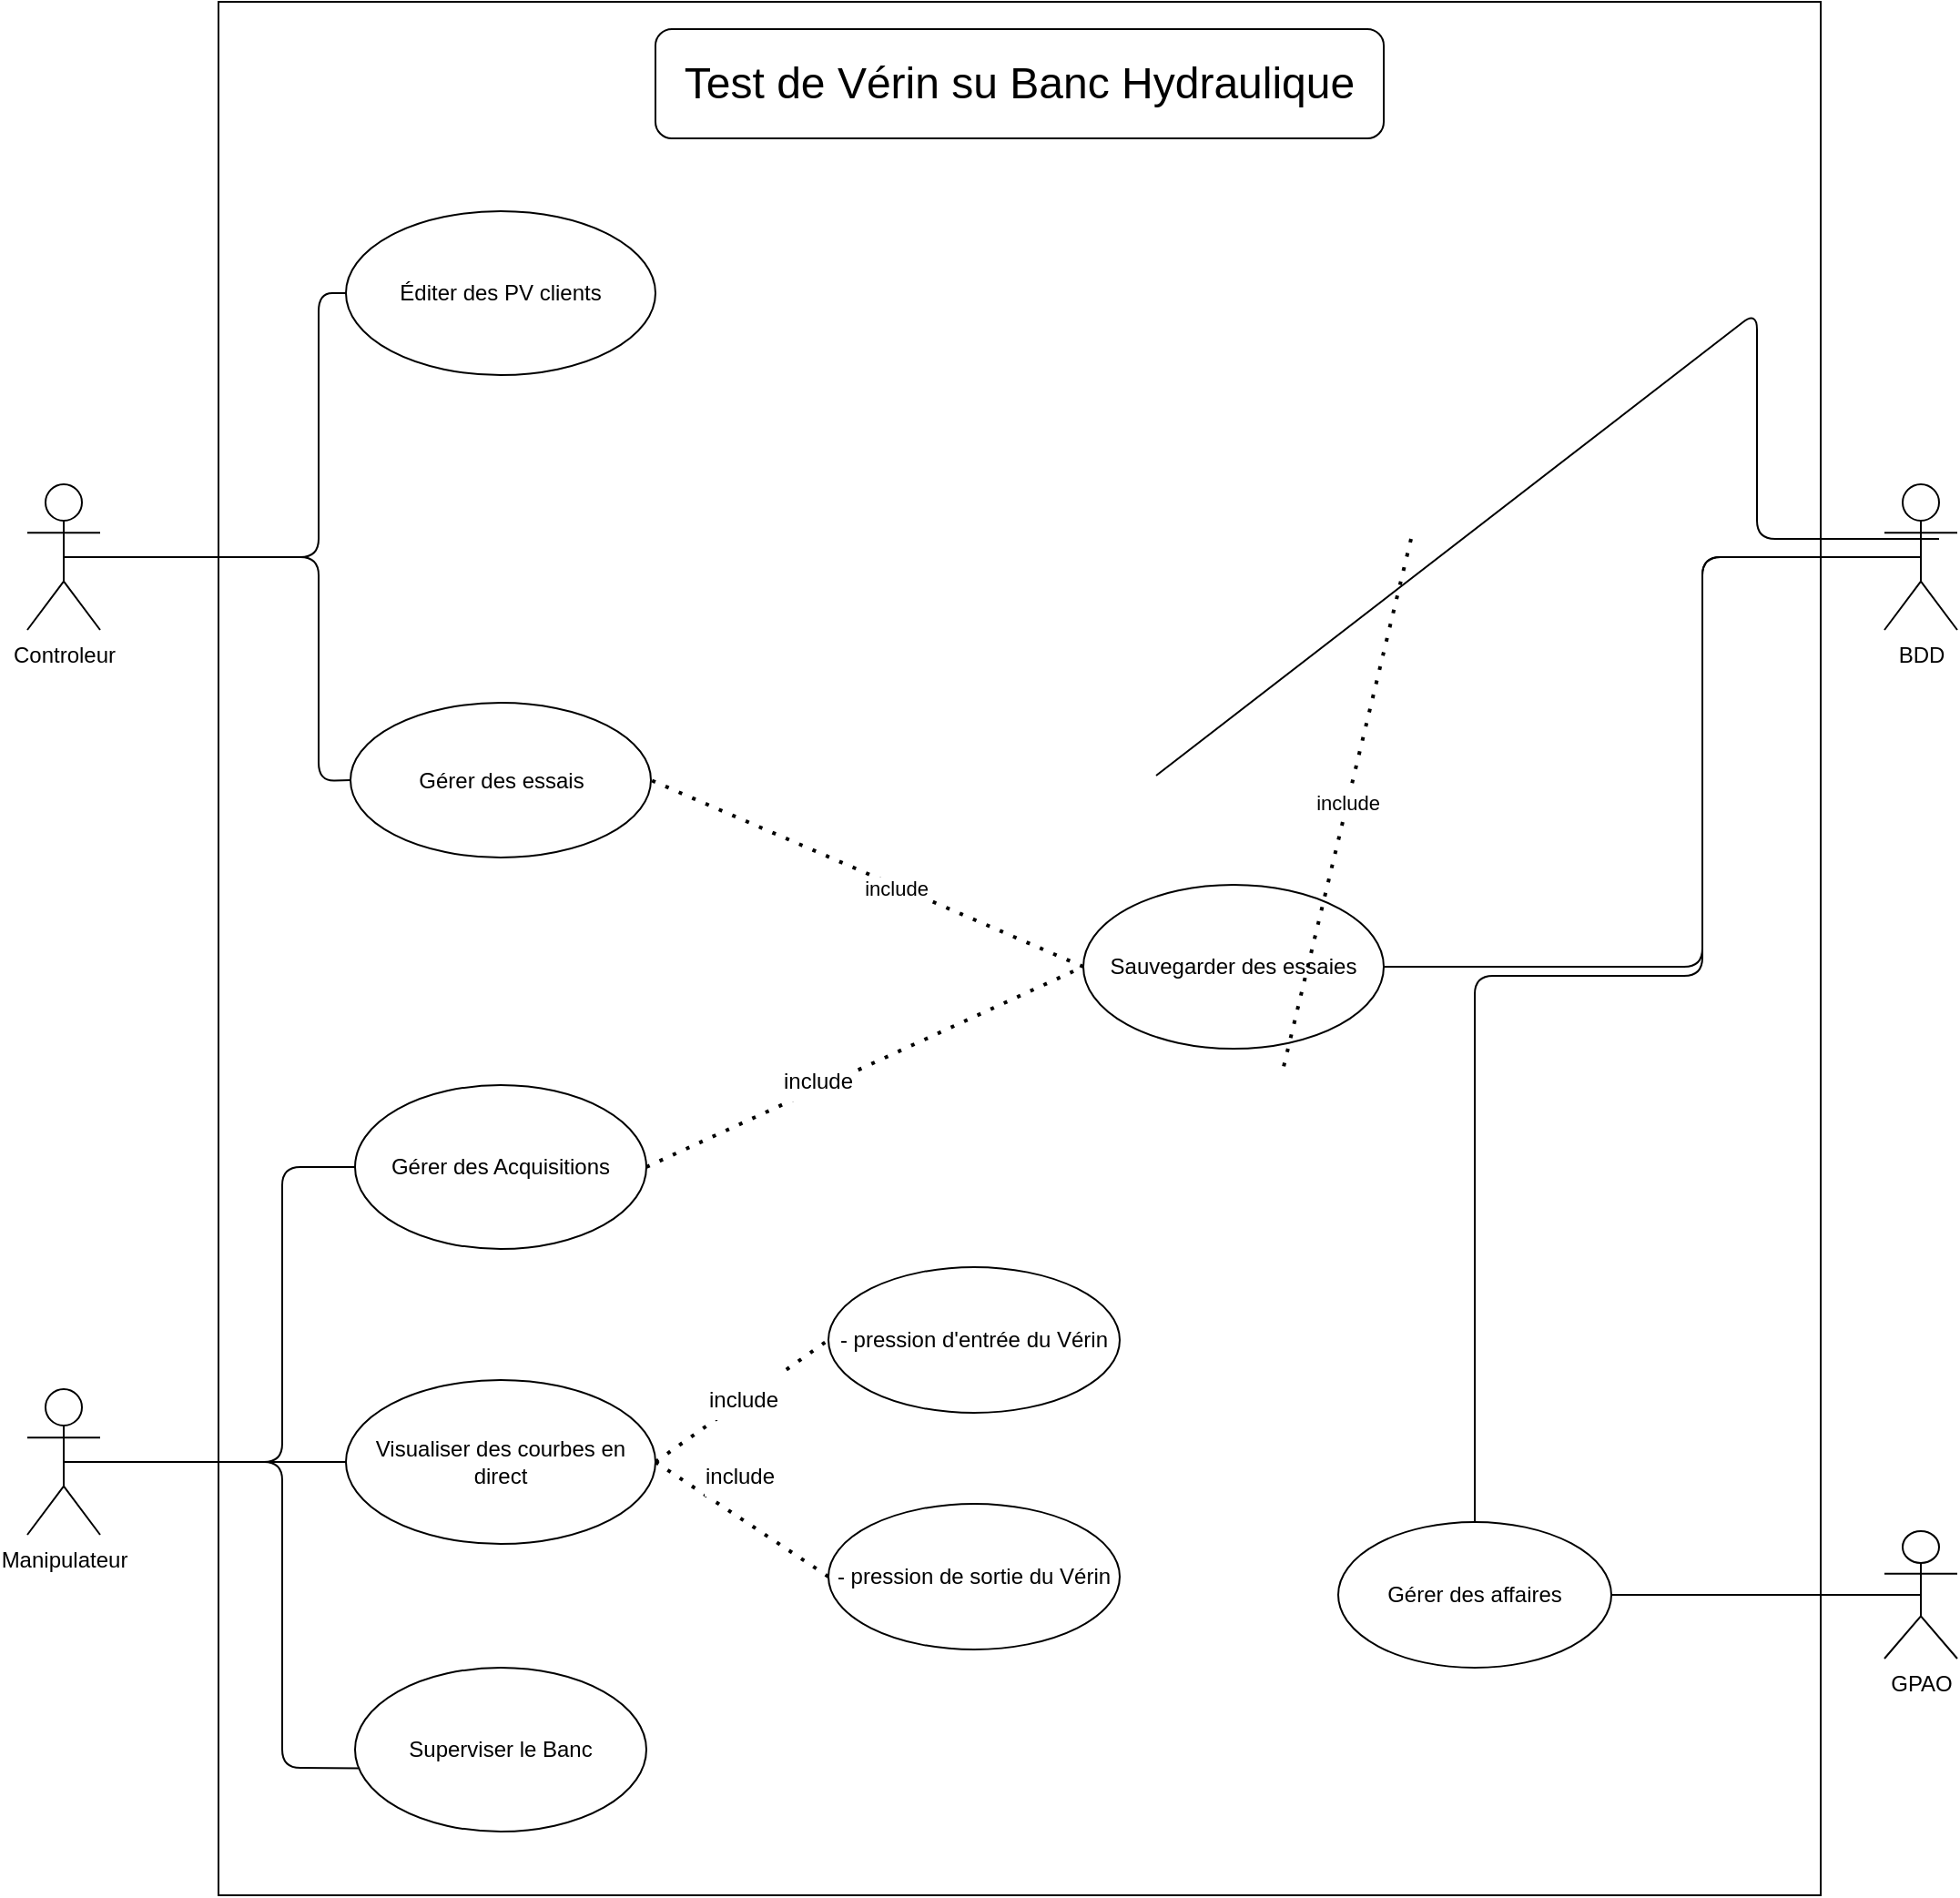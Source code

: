 <mxfile>
    <diagram id="wjcK_9MHT8PvoLS1YcB-" name="Page-1">
        <mxGraphModel dx="1506" dy="1229" grid="1" gridSize="10" guides="1" tooltips="1" connect="1" arrows="1" fold="1" page="1" pageScale="1" pageWidth="1169" pageHeight="1654" background="none" math="0" shadow="0">
            <root>
                <mxCell id="0"/>
                <mxCell id="1" parent="0"/>
                <mxCell id="23" value="" style="rounded=0;whiteSpace=wrap;html=1;" parent="1" vertex="1">
                    <mxGeometry x="145" y="25" width="880" height="1040" as="geometry"/>
                </mxCell>
                <mxCell id="15" value="Controleur&lt;br&gt;" style="shape=umlActor;verticalLabelPosition=bottom;verticalAlign=top;html=1;outlineConnect=0;" parent="1" vertex="1">
                    <mxGeometry x="40" y="290" width="40" height="80" as="geometry"/>
                </mxCell>
                <mxCell id="18" value="GPAO&lt;span style=&quot;color: rgba(0 , 0 , 0 , 0) ; font-family: monospace ; font-size: 0px&quot;&gt;%3CmxGraphModel%3E%3Croot%3E%3CmxCell%20id%3D%220%22%2F%3E%3CmxCell%20id%3D%221%22%20parent%3D%220%22%2F%3E%3CmxCell%20id%3D%222%22%20value%3D%22Client%26lt%3Bbr%26gt%3B%22%20style%3D%22shape%3DumlActor%3BverticalLabelPosition%3Dbottom%3BverticalAlign%3Dtop%3Bhtml%3D1%3BoutlineConnect%3D0%3B%22%20vertex%3D%221%22%20parent%3D%221%22%3E%3CmxGeometry%20x%3D%22140%22%20y%3D%22210%22%20width%3D%2260%22%20height%3D%22120%22%20as%3D%22geometry%22%2F%3E%3C%2FmxCell%3E%3C%2Froot%3E%3C%2FmxGraphModel%3E&lt;/span&gt;&lt;span style=&quot;color: rgba(0 , 0 , 0 , 0) ; font-family: monospace ; font-size: 0px&quot;&gt;%3CmxGraphModel%3E%3Croot%3E%3CmxCell%20id%3D%220%22%2F%3E%3CmxCell%20id%3D%221%22%20parent%3D%220%22%2F%3E%3CmxCell%20id%3D%222%22%20value%3D%22Client%26lt%3Bbr%26gt%3B%22%20style%3D%22shape%3DumlActor%3BverticalLabelPosition%3Dbottom%3BverticalAlign%3Dtop%3Bhtml%3D1%3BoutlineConnect%3D0%3B%22%20vertex%3D%221%22%20parent%3D%221%22%3E%3CmxGeometry%20x%3D%22140%22%20y%3D%22210%22%20width%3D%2260%22%20height%3D%22120%22%20as%3D%22geometry%22%2F%3E%3C%2FmxCell%3E%3C%2Froot%3E%3C%2FmxGraphModel%3E&lt;/span&gt;" style="shape=umlActor;verticalLabelPosition=bottom;verticalAlign=top;html=1;outlineConnect=0;" parent="1" vertex="1">
                    <mxGeometry x="1060" y="865" width="40" height="70" as="geometry"/>
                </mxCell>
                <mxCell id="19" value="BDD&lt;br&gt;" style="shape=umlActor;verticalLabelPosition=bottom;verticalAlign=top;html=1;outlineConnect=0;" parent="1" vertex="1">
                    <mxGeometry x="1060" y="290" width="40" height="80" as="geometry"/>
                </mxCell>
                <mxCell id="27" value="Gérer des essais" style="ellipse;whiteSpace=wrap;html=1;" parent="1" vertex="1">
                    <mxGeometry x="217.5" y="410" width="165" height="85" as="geometry"/>
                </mxCell>
                <mxCell id="28" value="Gérer des affaires" style="ellipse;whiteSpace=wrap;html=1;" parent="1" vertex="1">
                    <mxGeometry x="760" y="860" width="150" height="80" as="geometry"/>
                </mxCell>
                <mxCell id="41" value="Sauvegarder des essaies" style="ellipse;whiteSpace=wrap;html=1;" parent="1" vertex="1">
                    <mxGeometry x="620" y="510" width="165" height="90" as="geometry"/>
                </mxCell>
                <mxCell id="42" value="" style="endArrow=none;dashed=1;html=1;dashPattern=1 3;strokeWidth=2;exitX=0;exitY=0.5;exitDx=0;exitDy=0;entryX=1;entryY=0.5;entryDx=0;entryDy=0;" parent="1" source="41" target="27" edge="1">
                    <mxGeometry width="50" height="50" relative="1" as="geometry">
                        <mxPoint x="490" y="670" as="sourcePoint"/>
                        <mxPoint x="540" y="620" as="targetPoint"/>
                    </mxGeometry>
                </mxCell>
                <mxCell id="43" value="include" style="edgeLabel;html=1;align=center;verticalAlign=middle;resizable=0;points=[];" parent="42" vertex="1" connectable="0">
                    <mxGeometry x="-0.129" y="1" relative="1" as="geometry">
                        <mxPoint as="offset"/>
                    </mxGeometry>
                </mxCell>
                <mxCell id="49" value="include" style="endArrow=none;dashed=1;html=1;dashPattern=1 3;strokeWidth=2;exitX=0;exitY=0.5;exitDx=0;exitDy=0;entryX=1;entryY=0.5;entryDx=0;entryDy=0;" parent="1" target="48" edge="1">
                    <mxGeometry width="50" height="50" relative="1" as="geometry">
                        <mxPoint x="800" y="320" as="sourcePoint"/>
                        <mxPoint x="730" y="610" as="targetPoint"/>
                    </mxGeometry>
                </mxCell>
                <mxCell id="53" value="Éditer des PV clients" style="ellipse;whiteSpace=wrap;html=1;" parent="1" vertex="1">
                    <mxGeometry x="215" y="140" width="170" height="90" as="geometry"/>
                </mxCell>
                <mxCell id="57" value="" style="endArrow=none;html=1;exitX=0.5;exitY=0.5;exitDx=0;exitDy=0;exitPerimeter=0;entryX=0;entryY=0.5;entryDx=0;entryDy=0;" parent="1" source="15" target="27" edge="1">
                    <mxGeometry width="50" height="50" relative="1" as="geometry">
                        <mxPoint x="500" y="660" as="sourcePoint"/>
                        <mxPoint x="540" y="610" as="targetPoint"/>
                        <Array as="points">
                            <mxPoint x="200" y="330"/>
                            <mxPoint x="200" y="453"/>
                        </Array>
                    </mxGeometry>
                </mxCell>
                <mxCell id="64" value="" style="endArrow=none;html=1;exitX=0.5;exitY=0.5;exitDx=0;exitDy=0;exitPerimeter=0;entryX=0;entryY=0.5;entryDx=0;entryDy=0;" parent="1" source="15" target="53" edge="1">
                    <mxGeometry width="50" height="50" relative="1" as="geometry">
                        <mxPoint x="550" y="710" as="sourcePoint"/>
                        <mxPoint x="590" y="660" as="targetPoint"/>
                        <Array as="points">
                            <mxPoint x="200" y="330"/>
                            <mxPoint x="200" y="185"/>
                        </Array>
                    </mxGeometry>
                </mxCell>
                <mxCell id="74" value="" style="endArrow=none;html=1;entryX=1;entryY=0.5;entryDx=0;entryDy=0;exitX=0.5;exitY=0.5;exitDx=0;exitDy=0;exitPerimeter=0;" parent="1" target="25" edge="1">
                    <mxGeometry width="50" height="50" relative="1" as="geometry">
                        <mxPoint x="1090" y="320" as="sourcePoint"/>
                        <mxPoint x="660" y="450" as="targetPoint"/>
                        <Array as="points">
                            <mxPoint x="990" y="320"/>
                            <mxPoint x="990" y="195"/>
                        </Array>
                    </mxGeometry>
                </mxCell>
                <mxCell id="79" value="&lt;font style=&quot;font-size: 24px&quot;&gt;Test de Vérin su Banc Hydraulique&lt;/font&gt;" style="rounded=1;whiteSpace=wrap;html=1;" vertex="1" parent="1">
                    <mxGeometry x="385" y="40" width="400" height="60" as="geometry"/>
                </mxCell>
                <mxCell id="82" value="" style="endArrow=none;html=1;fontSize=24;exitX=1;exitY=0.5;exitDx=0;exitDy=0;entryX=0.5;entryY=0.5;entryDx=0;entryDy=0;entryPerimeter=0;" edge="1" parent="1" source="28" target="18">
                    <mxGeometry width="50" height="50" relative="1" as="geometry">
                        <mxPoint x="640" y="610" as="sourcePoint"/>
                        <mxPoint x="690" y="560" as="targetPoint"/>
                    </mxGeometry>
                </mxCell>
                <mxCell id="86" value="Manipulateur" style="shape=umlActor;verticalLabelPosition=bottom;verticalAlign=top;html=1;outlineConnect=0;" vertex="1" parent="1">
                    <mxGeometry x="40" y="787" width="40" height="80" as="geometry"/>
                </mxCell>
                <mxCell id="87" value="Superviser le Banc" style="ellipse;whiteSpace=wrap;html=1;" vertex="1" parent="1">
                    <mxGeometry x="220" y="940" width="160" height="90" as="geometry"/>
                </mxCell>
                <mxCell id="88" value="Visualiser des courbes en direct" style="ellipse;whiteSpace=wrap;html=1;" vertex="1" parent="1">
                    <mxGeometry x="215" y="782" width="170" height="90" as="geometry"/>
                </mxCell>
                <mxCell id="89" value="Gérer des Acquisitions" style="ellipse;whiteSpace=wrap;html=1;" vertex="1" parent="1">
                    <mxGeometry x="220" y="620" width="160" height="90" as="geometry"/>
                </mxCell>
                <mxCell id="90" value="- pression d'entrée du Vérin" style="ellipse;whiteSpace=wrap;html=1;" vertex="1" parent="1">
                    <mxGeometry x="480" y="720" width="160" height="80" as="geometry"/>
                </mxCell>
                <mxCell id="91" value="- pression de sortie du Vérin" style="ellipse;whiteSpace=wrap;html=1;" vertex="1" parent="1">
                    <mxGeometry x="480" y="850" width="160" height="80" as="geometry"/>
                </mxCell>
                <mxCell id="92" value="" style="endArrow=none;dashed=1;html=1;dashPattern=1 3;strokeWidth=2;fontSize=24;exitX=1;exitY=0.5;exitDx=0;exitDy=0;entryX=0;entryY=0.5;entryDx=0;entryDy=0;" edge="1" parent="1" source="89" target="41">
                    <mxGeometry width="50" height="50" relative="1" as="geometry">
                        <mxPoint x="480" y="610" as="sourcePoint"/>
                        <mxPoint x="530" y="560" as="targetPoint"/>
                    </mxGeometry>
                </mxCell>
                <mxCell id="93" value="&lt;font style=&quot;font-size: 12px&quot;&gt;include&lt;/font&gt;" style="edgeLabel;html=1;align=center;verticalAlign=middle;resizable=0;points=[];fontSize=24;" vertex="1" connectable="0" parent="92">
                    <mxGeometry x="-0.359" y="-2" relative="1" as="geometry">
                        <mxPoint x="16" y="-18" as="offset"/>
                    </mxGeometry>
                </mxCell>
                <mxCell id="94" value="" style="endArrow=none;dashed=1;html=1;dashPattern=1 3;strokeWidth=2;fontSize=24;exitX=1;exitY=0.5;exitDx=0;exitDy=0;entryX=0;entryY=0.5;entryDx=0;entryDy=0;" edge="1" parent="1" source="88" target="90">
                    <mxGeometry width="50" height="50" relative="1" as="geometry">
                        <mxPoint x="390.0" y="675" as="sourcePoint"/>
                        <mxPoint x="555" y="555" as="targetPoint"/>
                    </mxGeometry>
                </mxCell>
                <mxCell id="95" value="&lt;font style=&quot;font-size: 12px&quot;&gt;include&lt;/font&gt;" style="edgeLabel;html=1;align=center;verticalAlign=middle;resizable=0;points=[];fontSize=24;" vertex="1" connectable="0" parent="94">
                    <mxGeometry x="-0.359" y="-2" relative="1" as="geometry">
                        <mxPoint x="16" y="-18" as="offset"/>
                    </mxGeometry>
                </mxCell>
                <mxCell id="96" value="" style="endArrow=none;dashed=1;html=1;dashPattern=1 3;strokeWidth=2;fontSize=24;exitX=1;exitY=0.5;exitDx=0;exitDy=0;entryX=0;entryY=0.5;entryDx=0;entryDy=0;" edge="1" parent="1" source="88" target="91">
                    <mxGeometry width="50" height="50" relative="1" as="geometry">
                        <mxPoint x="395.0" y="837" as="sourcePoint"/>
                        <mxPoint x="490.0" y="770" as="targetPoint"/>
                    </mxGeometry>
                </mxCell>
                <mxCell id="97" value="&lt;font style=&quot;font-size: 12px&quot;&gt;include&lt;/font&gt;" style="edgeLabel;html=1;align=center;verticalAlign=middle;resizable=0;points=[];fontSize=24;" vertex="1" connectable="0" parent="96">
                    <mxGeometry x="-0.359" y="-2" relative="1" as="geometry">
                        <mxPoint x="16" y="-18" as="offset"/>
                    </mxGeometry>
                </mxCell>
                <mxCell id="98" value="" style="endArrow=none;html=1;fontSize=12;exitX=0.5;exitY=0.5;exitDx=0;exitDy=0;exitPerimeter=0;entryX=0;entryY=0.5;entryDx=0;entryDy=0;" edge="1" parent="1" source="86" target="89">
                    <mxGeometry width="50" height="50" relative="1" as="geometry">
                        <mxPoint x="480" y="610" as="sourcePoint"/>
                        <mxPoint x="530" y="560" as="targetPoint"/>
                        <Array as="points">
                            <mxPoint x="180" y="827"/>
                            <mxPoint x="180" y="665"/>
                        </Array>
                    </mxGeometry>
                </mxCell>
                <mxCell id="99" value="" style="endArrow=none;html=1;fontSize=12;exitX=0.5;exitY=0.5;exitDx=0;exitDy=0;exitPerimeter=0;entryX=0;entryY=0.5;entryDx=0;entryDy=0;" edge="1" parent="1" source="86" target="88">
                    <mxGeometry width="50" height="50" relative="1" as="geometry">
                        <mxPoint x="70.0" y="837" as="sourcePoint"/>
                        <mxPoint x="230.0" y="675" as="targetPoint"/>
                    </mxGeometry>
                </mxCell>
                <mxCell id="100" value="" style="endArrow=none;html=1;fontSize=12;exitX=0.5;exitY=0.5;exitDx=0;exitDy=0;exitPerimeter=0;entryX=0.016;entryY=0.614;entryDx=0;entryDy=0;entryPerimeter=0;" edge="1" parent="1" source="86" target="87">
                    <mxGeometry width="50" height="50" relative="1" as="geometry">
                        <mxPoint x="70.0" y="837" as="sourcePoint"/>
                        <mxPoint x="225.0" y="837" as="targetPoint"/>
                        <Array as="points">
                            <mxPoint x="180" y="827"/>
                            <mxPoint x="180" y="995"/>
                        </Array>
                    </mxGeometry>
                </mxCell>
                <mxCell id="101" value="" style="endArrow=none;html=1;fontSize=12;exitX=1;exitY=0.5;exitDx=0;exitDy=0;entryX=0.5;entryY=0.5;entryDx=0;entryDy=0;entryPerimeter=0;" edge="1" parent="1" source="41" target="19">
                    <mxGeometry width="50" height="50" relative="1" as="geometry">
                        <mxPoint x="480" y="610" as="sourcePoint"/>
                        <mxPoint x="530" y="560" as="targetPoint"/>
                        <Array as="points">
                            <mxPoint x="960" y="555"/>
                            <mxPoint x="960" y="330"/>
                        </Array>
                    </mxGeometry>
                </mxCell>
                <mxCell id="102" value="" style="endArrow=none;html=1;fontSize=12;exitX=0.5;exitY=0;exitDx=0;exitDy=0;entryX=0.5;entryY=0.5;entryDx=0;entryDy=0;entryPerimeter=0;" edge="1" parent="1" source="28" target="19">
                    <mxGeometry width="50" height="50" relative="1" as="geometry">
                        <mxPoint x="720" y="555" as="sourcePoint"/>
                        <mxPoint x="1090" y="340" as="targetPoint"/>
                        <Array as="points">
                            <mxPoint x="835" y="560"/>
                            <mxPoint x="960" y="560"/>
                            <mxPoint x="960" y="330"/>
                        </Array>
                    </mxGeometry>
                </mxCell>
            </root>
        </mxGraphModel>
    </diagram>
</mxfile>